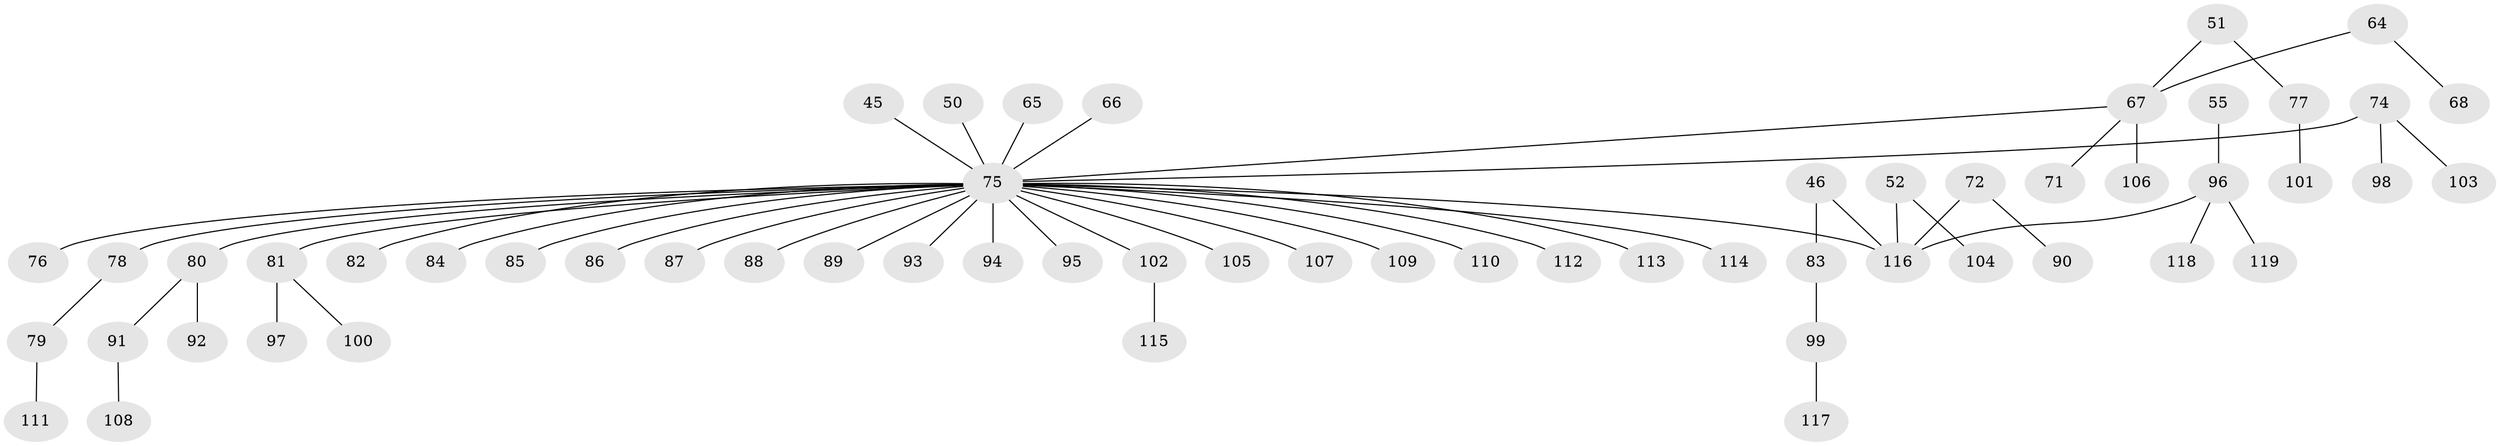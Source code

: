 // original degree distribution, {3: 0.17647058823529413, 4: 0.04201680672268908, 6: 0.025210084033613446, 8: 0.008403361344537815, 1: 0.453781512605042, 2: 0.2857142857142857, 5: 0.008403361344537815}
// Generated by graph-tools (version 1.1) at 2025/53/03/09/25 04:53:31]
// undirected, 59 vertices, 58 edges
graph export_dot {
graph [start="1"]
  node [color=gray90,style=filled];
  45;
  46;
  50;
  51;
  52;
  55;
  64 [super="+34"];
  65;
  66;
  67 [super="+32"];
  68;
  71;
  72 [super="+54"];
  74;
  75 [super="+73"];
  76;
  77;
  78;
  79;
  80 [super="+59"];
  81 [super="+70"];
  82;
  83;
  84;
  85;
  86;
  87;
  88;
  89;
  90;
  91;
  92;
  93;
  94;
  95;
  96 [super="+44"];
  97;
  98;
  99;
  100;
  101;
  102;
  103;
  104;
  105;
  106;
  107;
  108;
  109;
  110;
  111;
  112;
  113;
  114;
  115;
  116 [super="+39+30+40"];
  117;
  118;
  119;
  45 -- 75;
  46 -- 83;
  46 -- 116;
  50 -- 75;
  51 -- 77;
  51 -- 67;
  52 -- 104;
  52 -- 116;
  55 -- 96;
  64 -- 67;
  64 -- 68;
  65 -- 75;
  66 -- 75;
  67 -- 71;
  67 -- 106;
  67 -- 75;
  72 -- 90;
  72 -- 116;
  74 -- 98;
  74 -- 103;
  74 -- 75;
  75 -- 86;
  75 -- 76;
  75 -- 78;
  75 -- 80;
  75 -- 81;
  75 -- 82;
  75 -- 84;
  75 -- 85;
  75 -- 87;
  75 -- 88;
  75 -- 89;
  75 -- 93;
  75 -- 94;
  75 -- 95;
  75 -- 102;
  75 -- 105;
  75 -- 107;
  75 -- 109;
  75 -- 110;
  75 -- 112;
  75 -- 113;
  75 -- 114;
  75 -- 116;
  77 -- 101;
  78 -- 79;
  79 -- 111;
  80 -- 92;
  80 -- 91;
  81 -- 97;
  81 -- 100;
  83 -- 99;
  91 -- 108;
  96 -- 116;
  96 -- 119;
  96 -- 118;
  99 -- 117;
  102 -- 115;
}
